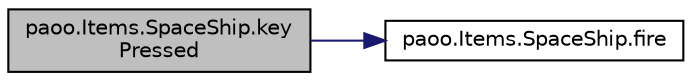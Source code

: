 digraph "paoo.Items.SpaceShip.keyPressed"
{
 // LATEX_PDF_SIZE
  edge [fontname="Helvetica",fontsize="10",labelfontname="Helvetica",labelfontsize="10"];
  node [fontname="Helvetica",fontsize="10",shape=record];
  rankdir="LR";
  Node14 [label="paoo.Items.SpaceShip.key\lPressed",height=0.2,width=0.4,color="black", fillcolor="grey75", style="filled", fontcolor="black",tooltip=" "];
  Node14 -> Node15 [color="midnightblue",fontsize="10",style="solid",fontname="Helvetica"];
  Node15 [label="paoo.Items.SpaceShip.fire",height=0.2,width=0.4,color="black", fillcolor="white", style="filled",URL="$classpaoo_1_1_items_1_1_space_ship.html#a12d7356da6039839f943d9fbe4539b36",tooltip=" "];
}
